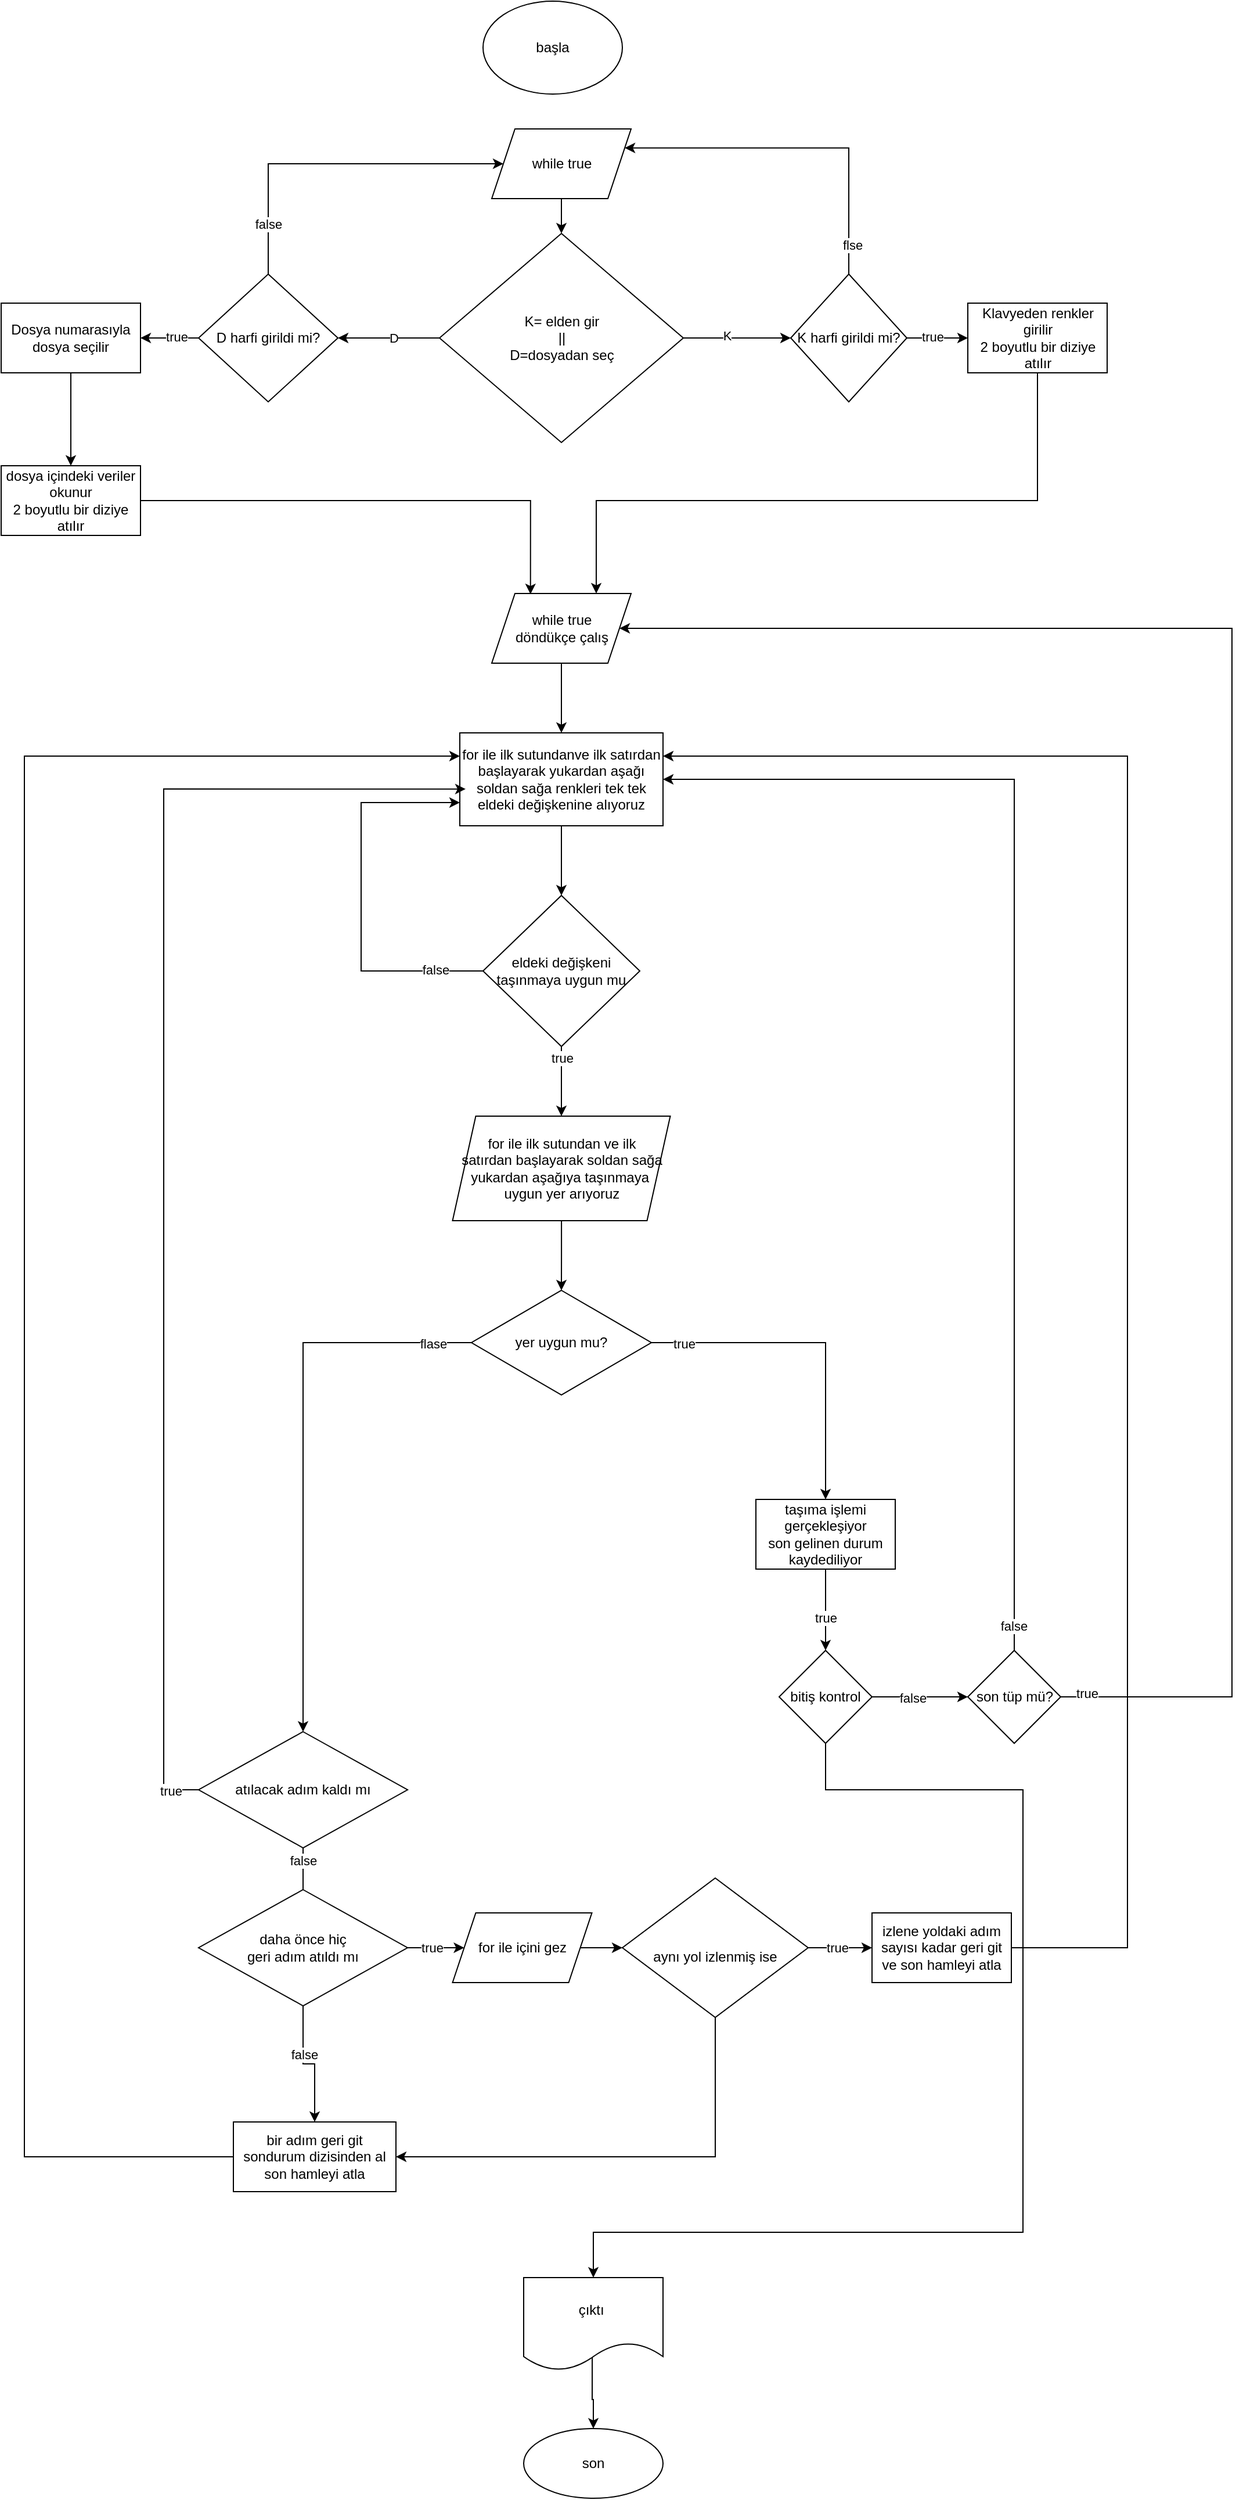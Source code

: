 <mxfile version="20.2.3" type="device"><diagram id="461JySJpn9_3l4YLVkHH" name="Sayfa -1"><mxGraphModel dx="5688" dy="3048" grid="1" gridSize="10" guides="1" tooltips="1" connect="1" arrows="1" fold="1" page="1" pageScale="1" pageWidth="827" pageHeight="1169" math="0" shadow="0"><root><mxCell id="0"/><mxCell id="1" parent="0"/><mxCell id="FFy5WBI4PCzKG8DdpNbn-5" value="başla" style="ellipse;whiteSpace=wrap;html=1;" vertex="1" parent="1"><mxGeometry x="735" y="50" width="120" height="80" as="geometry"/></mxCell><mxCell id="FFy5WBI4PCzKG8DdpNbn-8" value="" style="edgeStyle=orthogonalEdgeStyle;rounded=0;orthogonalLoop=1;jettySize=auto;html=1;entryX=0;entryY=0.5;entryDx=0;entryDy=0;" edge="1" parent="1" source="FFy5WBI4PCzKG8DdpNbn-6" target="FFy5WBI4PCzKG8DdpNbn-84"><mxGeometry relative="1" as="geometry"><mxPoint x="1020" y="340" as="targetPoint"/></mxGeometry></mxCell><mxCell id="FFy5WBI4PCzKG8DdpNbn-9" value="K" style="edgeLabel;html=1;align=center;verticalAlign=middle;resizable=0;points=[];" vertex="1" connectable="0" parent="FFy5WBI4PCzKG8DdpNbn-8"><mxGeometry x="-0.2" y="2" relative="1" as="geometry"><mxPoint as="offset"/></mxGeometry></mxCell><mxCell id="FFy5WBI4PCzKG8DdpNbn-11" value="" style="edgeStyle=orthogonalEdgeStyle;rounded=0;orthogonalLoop=1;jettySize=auto;html=1;entryX=1;entryY=0.5;entryDx=0;entryDy=0;" edge="1" parent="1" source="FFy5WBI4PCzKG8DdpNbn-6" target="FFy5WBI4PCzKG8DdpNbn-75"><mxGeometry relative="1" as="geometry"/></mxCell><mxCell id="FFy5WBI4PCzKG8DdpNbn-12" value="D" style="edgeLabel;html=1;align=center;verticalAlign=middle;resizable=0;points=[];" vertex="1" connectable="0" parent="FFy5WBI4PCzKG8DdpNbn-11"><mxGeometry x="-0.102" relative="1" as="geometry"><mxPoint as="offset"/></mxGeometry></mxCell><mxCell id="FFy5WBI4PCzKG8DdpNbn-6" value="K= elden gir&lt;br&gt;||&lt;br&gt;D=dosyadan seç" style="rhombus;whiteSpace=wrap;html=1;" vertex="1" parent="1"><mxGeometry x="697.5" y="250" width="210" height="180" as="geometry"/></mxCell><mxCell id="FFy5WBI4PCzKG8DdpNbn-81" style="edgeStyle=orthogonalEdgeStyle;rounded=0;orthogonalLoop=1;jettySize=auto;html=1;entryX=0.75;entryY=0;entryDx=0;entryDy=0;exitX=0.5;exitY=1;exitDx=0;exitDy=0;" edge="1" parent="1" source="FFy5WBI4PCzKG8DdpNbn-7" target="FFy5WBI4PCzKG8DdpNbn-103"><mxGeometry relative="1" as="geometry"><mxPoint x="832.5" y="560" as="targetPoint"/><Array as="points"><mxPoint x="1213" y="480"/><mxPoint x="833" y="480"/></Array></mxGeometry></mxCell><mxCell id="FFy5WBI4PCzKG8DdpNbn-7" value="Klavyeden renkler girilir&lt;br&gt;2 boyutlu bir diziye atılır" style="whiteSpace=wrap;html=1;" vertex="1" parent="1"><mxGeometry x="1152.5" y="310" width="120" height="60" as="geometry"/></mxCell><mxCell id="FFy5WBI4PCzKG8DdpNbn-15" style="edgeStyle=orthogonalEdgeStyle;rounded=0;orthogonalLoop=1;jettySize=auto;html=1;entryX=0.5;entryY=0;entryDx=0;entryDy=0;" edge="1" parent="1" source="FFy5WBI4PCzKG8DdpNbn-10" target="FFy5WBI4PCzKG8DdpNbn-13"><mxGeometry relative="1" as="geometry"/></mxCell><mxCell id="FFy5WBI4PCzKG8DdpNbn-10" value="Dosya numarasıyla dosya seçilir" style="whiteSpace=wrap;html=1;" vertex="1" parent="1"><mxGeometry x="320" y="310" width="120" height="60" as="geometry"/></mxCell><mxCell id="FFy5WBI4PCzKG8DdpNbn-18" style="edgeStyle=orthogonalEdgeStyle;rounded=0;orthogonalLoop=1;jettySize=auto;html=1;entryX=0.278;entryY=0.01;entryDx=0;entryDy=0;entryPerimeter=0;" edge="1" parent="1" source="FFy5WBI4PCzKG8DdpNbn-13" target="FFy5WBI4PCzKG8DdpNbn-103"><mxGeometry relative="1" as="geometry"><mxPoint x="772.5" y="560" as="targetPoint"/><Array as="points"><mxPoint x="776" y="480"/></Array></mxGeometry></mxCell><mxCell id="FFy5WBI4PCzKG8DdpNbn-13" value="dosya içindeki veriler okunur&lt;br&gt;2 boyutlu bir diziye atılır" style="whiteSpace=wrap;html=1;" vertex="1" parent="1"><mxGeometry x="320" y="450" width="120" height="60" as="geometry"/></mxCell><mxCell id="FFy5WBI4PCzKG8DdpNbn-21" value="" style="edgeStyle=orthogonalEdgeStyle;rounded=0;orthogonalLoop=1;jettySize=auto;html=1;exitX=0.5;exitY=1;exitDx=0;exitDy=0;" edge="1" parent="1" source="FFy5WBI4PCzKG8DdpNbn-103" target="FFy5WBI4PCzKG8DdpNbn-20"><mxGeometry relative="1" as="geometry"><mxPoint x="802.5" y="620" as="sourcePoint"/></mxGeometry></mxCell><mxCell id="FFy5WBI4PCzKG8DdpNbn-25" value="" style="edgeStyle=orthogonalEdgeStyle;rounded=0;orthogonalLoop=1;jettySize=auto;html=1;" edge="1" parent="1" source="FFy5WBI4PCzKG8DdpNbn-20" target="FFy5WBI4PCzKG8DdpNbn-24"><mxGeometry relative="1" as="geometry"/></mxCell><mxCell id="FFy5WBI4PCzKG8DdpNbn-20" value="for ile ilk sutundanve ilk satırdan başlayarak yukardan aşağı soldan sağa renkleri tek tek eldeki değişkenine alıyoruz" style="whiteSpace=wrap;html=1;" vertex="1" parent="1"><mxGeometry x="715" y="680" width="175" height="80" as="geometry"/></mxCell><mxCell id="FFy5WBI4PCzKG8DdpNbn-28" style="edgeStyle=orthogonalEdgeStyle;rounded=0;orthogonalLoop=1;jettySize=auto;html=1;entryX=0;entryY=0.75;entryDx=0;entryDy=0;" edge="1" parent="1" source="FFy5WBI4PCzKG8DdpNbn-24" target="FFy5WBI4PCzKG8DdpNbn-20"><mxGeometry relative="1" as="geometry"><mxPoint x="680" y="760" as="targetPoint"/><Array as="points"><mxPoint x="630" y="885"/><mxPoint x="630" y="740"/></Array></mxGeometry></mxCell><mxCell id="FFy5WBI4PCzKG8DdpNbn-29" value="false" style="edgeLabel;html=1;align=center;verticalAlign=middle;resizable=0;points=[];" vertex="1" connectable="0" parent="FFy5WBI4PCzKG8DdpNbn-28"><mxGeometry x="-0.756" y="-1" relative="1" as="geometry"><mxPoint as="offset"/></mxGeometry></mxCell><mxCell id="FFy5WBI4PCzKG8DdpNbn-94" style="edgeStyle=orthogonalEdgeStyle;rounded=0;orthogonalLoop=1;jettySize=auto;html=1;entryX=0.5;entryY=0;entryDx=0;entryDy=0;" edge="1" parent="1" source="FFy5WBI4PCzKG8DdpNbn-24" target="FFy5WBI4PCzKG8DdpNbn-93"><mxGeometry relative="1" as="geometry"/></mxCell><mxCell id="FFy5WBI4PCzKG8DdpNbn-96" value="true" style="edgeLabel;html=1;align=center;verticalAlign=middle;resizable=0;points=[];" vertex="1" connectable="0" parent="FFy5WBI4PCzKG8DdpNbn-94"><mxGeometry x="-0.662" relative="1" as="geometry"><mxPoint as="offset"/></mxGeometry></mxCell><mxCell id="FFy5WBI4PCzKG8DdpNbn-24" value="eldeki değişkeni taşınmaya uygun mu" style="rhombus;whiteSpace=wrap;html=1;" vertex="1" parent="1"><mxGeometry x="735" y="820" width="135" height="130" as="geometry"/></mxCell><mxCell id="FFy5WBI4PCzKG8DdpNbn-32" value="" style="edgeStyle=orthogonalEdgeStyle;rounded=0;orthogonalLoop=1;jettySize=auto;html=1;" edge="1" parent="1" source="FFy5WBI4PCzKG8DdpNbn-30" target="FFy5WBI4PCzKG8DdpNbn-31"><mxGeometry relative="1" as="geometry"/></mxCell><mxCell id="FFy5WBI4PCzKG8DdpNbn-33" value="true" style="edgeLabel;html=1;align=center;verticalAlign=middle;resizable=0;points=[];" vertex="1" connectable="0" parent="FFy5WBI4PCzKG8DdpNbn-32"><mxGeometry x="0.141" y="-2" relative="1" as="geometry"><mxPoint x="-120" y="-12" as="offset"/></mxGeometry></mxCell><mxCell id="FFy5WBI4PCzKG8DdpNbn-36" value="" style="edgeStyle=orthogonalEdgeStyle;rounded=0;orthogonalLoop=1;jettySize=auto;html=1;" edge="1" parent="1" source="FFy5WBI4PCzKG8DdpNbn-30" target="FFy5WBI4PCzKG8DdpNbn-37"><mxGeometry relative="1" as="geometry"><mxPoint x="580" y="1400" as="targetPoint"/></mxGeometry></mxCell><mxCell id="FFy5WBI4PCzKG8DdpNbn-67" value="flase" style="edgeLabel;html=1;align=center;verticalAlign=middle;resizable=0;points=[];" vertex="1" connectable="0" parent="FFy5WBI4PCzKG8DdpNbn-36"><mxGeometry x="-0.86" y="1" relative="1" as="geometry"><mxPoint as="offset"/></mxGeometry></mxCell><mxCell id="FFy5WBI4PCzKG8DdpNbn-30" value="yer uygun mu?" style="rhombus;whiteSpace=wrap;html=1;" vertex="1" parent="1"><mxGeometry x="725" y="1160" width="155" height="90" as="geometry"/></mxCell><mxCell id="FFy5WBI4PCzKG8DdpNbn-60" value="" style="edgeStyle=orthogonalEdgeStyle;rounded=0;orthogonalLoop=1;jettySize=auto;html=1;" edge="1" parent="1" source="FFy5WBI4PCzKG8DdpNbn-31" target="FFy5WBI4PCzKG8DdpNbn-59"><mxGeometry relative="1" as="geometry"/></mxCell><mxCell id="FFy5WBI4PCzKG8DdpNbn-31" value="taşıma işlemi gerçekleşiyor&lt;br&gt;son gelinen durum kaydediliyor" style="whiteSpace=wrap;html=1;" vertex="1" parent="1"><mxGeometry x="970" y="1340" width="120" height="60" as="geometry"/></mxCell><mxCell id="FFy5WBI4PCzKG8DdpNbn-40" value="" style="edgeStyle=orthogonalEdgeStyle;rounded=0;orthogonalLoop=1;jettySize=auto;html=1;" edge="1" parent="1" source="FFy5WBI4PCzKG8DdpNbn-37"><mxGeometry relative="1" as="geometry"><mxPoint x="580" y="1740" as="targetPoint"/></mxGeometry></mxCell><mxCell id="FFy5WBI4PCzKG8DdpNbn-43" value="false" style="edgeLabel;html=1;align=center;verticalAlign=middle;resizable=0;points=[];" vertex="1" connectable="0" parent="FFy5WBI4PCzKG8DdpNbn-40"><mxGeometry x="-0.217" y="1" relative="1" as="geometry"><mxPoint x="-1" y="-29" as="offset"/></mxGeometry></mxCell><mxCell id="FFy5WBI4PCzKG8DdpNbn-41" style="edgeStyle=orthogonalEdgeStyle;rounded=0;orthogonalLoop=1;jettySize=auto;html=1;" edge="1" parent="1" source="FFy5WBI4PCzKG8DdpNbn-37"><mxGeometry relative="1" as="geometry"><mxPoint x="720" y="728.333" as="targetPoint"/><Array as="points"><mxPoint x="460" y="1590"/><mxPoint x="460" y="728"/></Array></mxGeometry></mxCell><mxCell id="FFy5WBI4PCzKG8DdpNbn-42" value="true" style="edgeLabel;html=1;align=center;verticalAlign=middle;resizable=0;points=[];" vertex="1" connectable="0" parent="FFy5WBI4PCzKG8DdpNbn-41"><mxGeometry x="-0.958" y="1" relative="1" as="geometry"><mxPoint as="offset"/></mxGeometry></mxCell><mxCell id="FFy5WBI4PCzKG8DdpNbn-37" value="atılacak adım kaldı mı" style="rhombus;whiteSpace=wrap;html=1;" vertex="1" parent="1"><mxGeometry x="490" y="1540" width="180" height="100" as="geometry"/></mxCell><mxCell id="FFy5WBI4PCzKG8DdpNbn-46" value="" style="edgeStyle=orthogonalEdgeStyle;rounded=0;orthogonalLoop=1;jettySize=auto;html=1;" edge="1" parent="1" source="FFy5WBI4PCzKG8DdpNbn-44" target="FFy5WBI4PCzKG8DdpNbn-45"><mxGeometry relative="1" as="geometry"/></mxCell><mxCell id="FFy5WBI4PCzKG8DdpNbn-47" value="false" style="edgeLabel;html=1;align=center;verticalAlign=middle;resizable=0;points=[];" vertex="1" connectable="0" parent="FFy5WBI4PCzKG8DdpNbn-46"><mxGeometry x="-0.25" y="1" relative="1" as="geometry"><mxPoint as="offset"/></mxGeometry></mxCell><mxCell id="FFy5WBI4PCzKG8DdpNbn-98" style="edgeStyle=orthogonalEdgeStyle;rounded=0;orthogonalLoop=1;jettySize=auto;html=1;entryX=0;entryY=0.5;entryDx=0;entryDy=0;" edge="1" parent="1" source="FFy5WBI4PCzKG8DdpNbn-44" target="FFy5WBI4PCzKG8DdpNbn-97"><mxGeometry relative="1" as="geometry"/></mxCell><mxCell id="FFy5WBI4PCzKG8DdpNbn-99" value="true" style="edgeLabel;html=1;align=center;verticalAlign=middle;resizable=0;points=[];" vertex="1" connectable="0" parent="FFy5WBI4PCzKG8DdpNbn-98"><mxGeometry x="-0.512" relative="1" as="geometry"><mxPoint x="8" as="offset"/></mxGeometry></mxCell><mxCell id="FFy5WBI4PCzKG8DdpNbn-44" value="daha önce hiç&lt;br&gt;geri adım atıldı mı" style="rhombus;whiteSpace=wrap;html=1;" vertex="1" parent="1"><mxGeometry x="490" y="1676" width="180" height="100" as="geometry"/></mxCell><mxCell id="FFy5WBI4PCzKG8DdpNbn-48" style="edgeStyle=orthogonalEdgeStyle;rounded=0;orthogonalLoop=1;jettySize=auto;html=1;entryX=0;entryY=0.25;entryDx=0;entryDy=0;exitX=0;exitY=0.5;exitDx=0;exitDy=0;" edge="1" parent="1" source="FFy5WBI4PCzKG8DdpNbn-45" target="FFy5WBI4PCzKG8DdpNbn-20"><mxGeometry relative="1" as="geometry"><mxPoint x="710" y="727.5" as="targetPoint"/><Array as="points"><mxPoint x="340" y="1906"/><mxPoint x="340" y="700"/></Array></mxGeometry></mxCell><mxCell id="FFy5WBI4PCzKG8DdpNbn-45" value="bir adım geri git&lt;br&gt;sondurum dizisinden al&lt;br&gt;son hamleyi atla" style="whiteSpace=wrap;html=1;" vertex="1" parent="1"><mxGeometry x="520" y="1876" width="140" height="60" as="geometry"/></mxCell><mxCell id="FFy5WBI4PCzKG8DdpNbn-55" value="" style="edgeStyle=orthogonalEdgeStyle;rounded=0;orthogonalLoop=1;jettySize=auto;html=1;" edge="1" parent="1" source="FFy5WBI4PCzKG8DdpNbn-51" target="FFy5WBI4PCzKG8DdpNbn-54"><mxGeometry relative="1" as="geometry"/></mxCell><mxCell id="FFy5WBI4PCzKG8DdpNbn-56" value="true" style="edgeLabel;html=1;align=center;verticalAlign=middle;resizable=0;points=[];" vertex="1" connectable="0" parent="FFy5WBI4PCzKG8DdpNbn-55"><mxGeometry x="-0.111" relative="1" as="geometry"><mxPoint as="offset"/></mxGeometry></mxCell><mxCell id="FFy5WBI4PCzKG8DdpNbn-57" style="edgeStyle=orthogonalEdgeStyle;rounded=0;orthogonalLoop=1;jettySize=auto;html=1;entryX=1;entryY=0.5;entryDx=0;entryDy=0;exitX=0.5;exitY=1;exitDx=0;exitDy=0;" edge="1" parent="1" source="FFy5WBI4PCzKG8DdpNbn-51" target="FFy5WBI4PCzKG8DdpNbn-45"><mxGeometry relative="1" as="geometry"><Array as="points"><mxPoint x="935" y="1906"/></Array></mxGeometry></mxCell><mxCell id="FFy5WBI4PCzKG8DdpNbn-51" value="&amp;nbsp;&lt;br&gt;aynı yol izlenmiş ise" style="rhombus;whiteSpace=wrap;html=1;" vertex="1" parent="1"><mxGeometry x="855" y="1666" width="160" height="120" as="geometry"/></mxCell><mxCell id="FFy5WBI4PCzKG8DdpNbn-58" style="edgeStyle=orthogonalEdgeStyle;rounded=0;orthogonalLoop=1;jettySize=auto;html=1;entryX=1;entryY=0.25;entryDx=0;entryDy=0;exitX=1;exitY=0.5;exitDx=0;exitDy=0;" edge="1" parent="1" source="FFy5WBI4PCzKG8DdpNbn-54" target="FFy5WBI4PCzKG8DdpNbn-20"><mxGeometry relative="1" as="geometry"><Array as="points"><mxPoint x="1290" y="1726"/><mxPoint x="1290" y="700"/></Array></mxGeometry></mxCell><mxCell id="FFy5WBI4PCzKG8DdpNbn-54" value="izlene yoldaki adım sayısı kadar geri git ve son hamleyi atla" style="whiteSpace=wrap;html=1;" vertex="1" parent="1"><mxGeometry x="1070" y="1696" width="120" height="60" as="geometry"/></mxCell><mxCell id="FFy5WBI4PCzKG8DdpNbn-62" value="" style="edgeStyle=orthogonalEdgeStyle;rounded=0;orthogonalLoop=1;jettySize=auto;html=1;exitX=0.5;exitY=1;exitDx=0;exitDy=0;entryX=0.5;entryY=0;entryDx=0;entryDy=0;" edge="1" parent="1" source="FFy5WBI4PCzKG8DdpNbn-59" target="FFy5WBI4PCzKG8DdpNbn-101"><mxGeometry relative="1" as="geometry"><mxPoint x="640" y="1971" as="targetPoint"/><Array as="points"><mxPoint x="1030" y="1590"/><mxPoint x="1200" y="1590"/><mxPoint x="1200" y="1971"/><mxPoint x="830" y="1971"/></Array></mxGeometry></mxCell><mxCell id="FFy5WBI4PCzKG8DdpNbn-63" value="true" style="edgeLabel;html=1;align=center;verticalAlign=middle;resizable=0;points=[];" vertex="1" connectable="0" parent="FFy5WBI4PCzKG8DdpNbn-62"><mxGeometry x="-0.303" relative="1" as="geometry"><mxPoint x="-170" y="-287" as="offset"/></mxGeometry></mxCell><mxCell id="FFy5WBI4PCzKG8DdpNbn-69" style="edgeStyle=orthogonalEdgeStyle;rounded=0;orthogonalLoop=1;jettySize=auto;html=1;entryX=0;entryY=0.5;entryDx=0;entryDy=0;" edge="1" parent="1" source="FFy5WBI4PCzKG8DdpNbn-59" target="FFy5WBI4PCzKG8DdpNbn-68"><mxGeometry relative="1" as="geometry"/></mxCell><mxCell id="FFy5WBI4PCzKG8DdpNbn-70" value="false" style="edgeLabel;html=1;align=center;verticalAlign=middle;resizable=0;points=[];" vertex="1" connectable="0" parent="FFy5WBI4PCzKG8DdpNbn-69"><mxGeometry x="-0.151" y="-1" relative="1" as="geometry"><mxPoint as="offset"/></mxGeometry></mxCell><mxCell id="FFy5WBI4PCzKG8DdpNbn-59" value="bitiş kontrol" style="rhombus;whiteSpace=wrap;html=1;" vertex="1" parent="1"><mxGeometry x="990" y="1470" width="80" height="80" as="geometry"/></mxCell><mxCell id="FFy5WBI4PCzKG8DdpNbn-66" value="" style="edgeStyle=orthogonalEdgeStyle;rounded=0;orthogonalLoop=1;jettySize=auto;html=1;exitX=0.492;exitY=0.852;exitDx=0;exitDy=0;exitPerimeter=0;" edge="1" parent="1" source="FFy5WBI4PCzKG8DdpNbn-101" target="FFy5WBI4PCzKG8DdpNbn-65"><mxGeometry relative="1" as="geometry"><mxPoint x="580" y="2016" as="sourcePoint"/></mxGeometry></mxCell><mxCell id="FFy5WBI4PCzKG8DdpNbn-65" value="son" style="ellipse;whiteSpace=wrap;html=1;" vertex="1" parent="1"><mxGeometry x="770" y="2140" width="120" height="60" as="geometry"/></mxCell><mxCell id="FFy5WBI4PCzKG8DdpNbn-71" style="edgeStyle=orthogonalEdgeStyle;rounded=0;orthogonalLoop=1;jettySize=auto;html=1;entryX=1;entryY=0.5;entryDx=0;entryDy=0;" edge="1" parent="1" source="FFy5WBI4PCzKG8DdpNbn-68" target="FFy5WBI4PCzKG8DdpNbn-103"><mxGeometry relative="1" as="geometry"><mxPoint x="862.5" y="590" as="targetPoint"/><Array as="points"><mxPoint x="1380" y="1510"/><mxPoint x="1380" y="590"/></Array></mxGeometry></mxCell><mxCell id="FFy5WBI4PCzKG8DdpNbn-72" value="true" style="edgeLabel;html=1;align=center;verticalAlign=middle;resizable=0;points=[];" vertex="1" connectable="0" parent="FFy5WBI4PCzKG8DdpNbn-71"><mxGeometry x="-0.972" y="3" relative="1" as="geometry"><mxPoint as="offset"/></mxGeometry></mxCell><mxCell id="FFy5WBI4PCzKG8DdpNbn-73" style="edgeStyle=orthogonalEdgeStyle;rounded=0;orthogonalLoop=1;jettySize=auto;html=1;entryX=1;entryY=0.5;entryDx=0;entryDy=0;" edge="1" parent="1" source="FFy5WBI4PCzKG8DdpNbn-68" target="FFy5WBI4PCzKG8DdpNbn-20"><mxGeometry relative="1" as="geometry"><Array as="points"><mxPoint x="1193" y="720"/></Array></mxGeometry></mxCell><mxCell id="FFy5WBI4PCzKG8DdpNbn-74" value="false" style="edgeLabel;html=1;align=center;verticalAlign=middle;resizable=0;points=[];" vertex="1" connectable="0" parent="FFy5WBI4PCzKG8DdpNbn-73"><mxGeometry x="-0.96" y="1" relative="1" as="geometry"><mxPoint as="offset"/></mxGeometry></mxCell><mxCell id="FFy5WBI4PCzKG8DdpNbn-68" value="son tüp mü?" style="rhombus;whiteSpace=wrap;html=1;" vertex="1" parent="1"><mxGeometry x="1152.5" y="1470" width="80" height="80" as="geometry"/></mxCell><mxCell id="FFy5WBI4PCzKG8DdpNbn-76" style="edgeStyle=orthogonalEdgeStyle;rounded=0;orthogonalLoop=1;jettySize=auto;html=1;entryX=1;entryY=0.5;entryDx=0;entryDy=0;" edge="1" parent="1" source="FFy5WBI4PCzKG8DdpNbn-75" target="FFy5WBI4PCzKG8DdpNbn-10"><mxGeometry relative="1" as="geometry"/></mxCell><mxCell id="FFy5WBI4PCzKG8DdpNbn-82" value="true" style="edgeLabel;html=1;align=center;verticalAlign=middle;resizable=0;points=[];" vertex="1" connectable="0" parent="FFy5WBI4PCzKG8DdpNbn-76"><mxGeometry x="-0.239" y="-1" relative="1" as="geometry"><mxPoint as="offset"/></mxGeometry></mxCell><mxCell id="FFy5WBI4PCzKG8DdpNbn-78" style="edgeStyle=orthogonalEdgeStyle;rounded=0;orthogonalLoop=1;jettySize=auto;html=1;entryX=0;entryY=0.5;entryDx=0;entryDy=0;" edge="1" parent="1" source="FFy5WBI4PCzKG8DdpNbn-75" target="FFy5WBI4PCzKG8DdpNbn-77"><mxGeometry relative="1" as="geometry"><Array as="points"><mxPoint x="550" y="190"/></Array></mxGeometry></mxCell><mxCell id="FFy5WBI4PCzKG8DdpNbn-83" value="false" style="edgeLabel;html=1;align=center;verticalAlign=middle;resizable=0;points=[];" vertex="1" connectable="0" parent="FFy5WBI4PCzKG8DdpNbn-78"><mxGeometry x="-0.71" relative="1" as="geometry"><mxPoint as="offset"/></mxGeometry></mxCell><mxCell id="FFy5WBI4PCzKG8DdpNbn-75" value="D harfi girildi mi?" style="rhombus;whiteSpace=wrap;html=1;" vertex="1" parent="1"><mxGeometry x="490" y="285" width="120" height="110" as="geometry"/></mxCell><mxCell id="FFy5WBI4PCzKG8DdpNbn-79" style="edgeStyle=orthogonalEdgeStyle;rounded=0;orthogonalLoop=1;jettySize=auto;html=1;entryX=0.5;entryY=0;entryDx=0;entryDy=0;" edge="1" parent="1" source="FFy5WBI4PCzKG8DdpNbn-77" target="FFy5WBI4PCzKG8DdpNbn-6"><mxGeometry relative="1" as="geometry"/></mxCell><mxCell id="FFy5WBI4PCzKG8DdpNbn-77" value="while true&lt;br&gt;" style="shape=parallelogram;perimeter=parallelogramPerimeter;whiteSpace=wrap;html=1;fixedSize=1;" vertex="1" parent="1"><mxGeometry x="742.5" y="160" width="120" height="60" as="geometry"/></mxCell><mxCell id="FFy5WBI4PCzKG8DdpNbn-89" style="edgeStyle=orthogonalEdgeStyle;rounded=0;orthogonalLoop=1;jettySize=auto;html=1;entryX=1;entryY=0.25;entryDx=0;entryDy=0;" edge="1" parent="1" source="FFy5WBI4PCzKG8DdpNbn-84" target="FFy5WBI4PCzKG8DdpNbn-77"><mxGeometry relative="1" as="geometry"><Array as="points"><mxPoint x="1050" y="176"/></Array></mxGeometry></mxCell><mxCell id="FFy5WBI4PCzKG8DdpNbn-90" value="flse" style="edgeLabel;html=1;align=center;verticalAlign=middle;resizable=0;points=[];" vertex="1" connectable="0" parent="FFy5WBI4PCzKG8DdpNbn-89"><mxGeometry x="-0.835" y="-3" relative="1" as="geometry"><mxPoint as="offset"/></mxGeometry></mxCell><mxCell id="FFy5WBI4PCzKG8DdpNbn-91" style="edgeStyle=orthogonalEdgeStyle;rounded=0;orthogonalLoop=1;jettySize=auto;html=1;entryX=0;entryY=0.5;entryDx=0;entryDy=0;" edge="1" parent="1" source="FFy5WBI4PCzKG8DdpNbn-84" target="FFy5WBI4PCzKG8DdpNbn-7"><mxGeometry relative="1" as="geometry"/></mxCell><mxCell id="FFy5WBI4PCzKG8DdpNbn-92" value="true" style="edgeLabel;html=1;align=center;verticalAlign=middle;resizable=0;points=[];" vertex="1" connectable="0" parent="FFy5WBI4PCzKG8DdpNbn-91"><mxGeometry x="-0.159" y="1" relative="1" as="geometry"><mxPoint as="offset"/></mxGeometry></mxCell><mxCell id="FFy5WBI4PCzKG8DdpNbn-84" value="K harfi girildi mi?" style="rhombus;whiteSpace=wrap;html=1;" vertex="1" parent="1"><mxGeometry x="1000" y="285" width="100" height="110" as="geometry"/></mxCell><mxCell id="FFy5WBI4PCzKG8DdpNbn-95" style="edgeStyle=orthogonalEdgeStyle;rounded=0;orthogonalLoop=1;jettySize=auto;html=1;entryX=0.5;entryY=0;entryDx=0;entryDy=0;" edge="1" parent="1" source="FFy5WBI4PCzKG8DdpNbn-93" target="FFy5WBI4PCzKG8DdpNbn-30"><mxGeometry relative="1" as="geometry"/></mxCell><mxCell id="FFy5WBI4PCzKG8DdpNbn-93" value="for ile ilk sutundan ve ilk&lt;br&gt;satırdan başlayarak soldan sağa&lt;br&gt;yukardan aşağıya taşınmaya&amp;nbsp;&lt;br&gt;uygun yer arıyoruz" style="shape=parallelogram;perimeter=parallelogramPerimeter;whiteSpace=wrap;html=1;fixedSize=1;" vertex="1" parent="1"><mxGeometry x="708.75" y="1010" width="187.5" height="90" as="geometry"/></mxCell><mxCell id="FFy5WBI4PCzKG8DdpNbn-100" style="edgeStyle=orthogonalEdgeStyle;rounded=0;orthogonalLoop=1;jettySize=auto;html=1;entryX=0;entryY=0.5;entryDx=0;entryDy=0;" edge="1" parent="1" source="FFy5WBI4PCzKG8DdpNbn-97" target="FFy5WBI4PCzKG8DdpNbn-51"><mxGeometry relative="1" as="geometry"/></mxCell><mxCell id="FFy5WBI4PCzKG8DdpNbn-97" value="for ile içini gez" style="shape=parallelogram;perimeter=parallelogramPerimeter;whiteSpace=wrap;html=1;fixedSize=1;" vertex="1" parent="1"><mxGeometry x="708.75" y="1696" width="120" height="60" as="geometry"/></mxCell><mxCell id="FFy5WBI4PCzKG8DdpNbn-101" value="çıktı&amp;nbsp;" style="shape=document;whiteSpace=wrap;html=1;boundedLbl=1;" vertex="1" parent="1"><mxGeometry x="770" y="2010" width="120" height="80" as="geometry"/></mxCell><mxCell id="FFy5WBI4PCzKG8DdpNbn-103" value="while true&lt;br&gt;döndükçe çalış" style="shape=parallelogram;perimeter=parallelogramPerimeter;whiteSpace=wrap;html=1;fixedSize=1;" vertex="1" parent="1"><mxGeometry x="742.5" y="560" width="120" height="60" as="geometry"/></mxCell></root></mxGraphModel></diagram></mxfile>